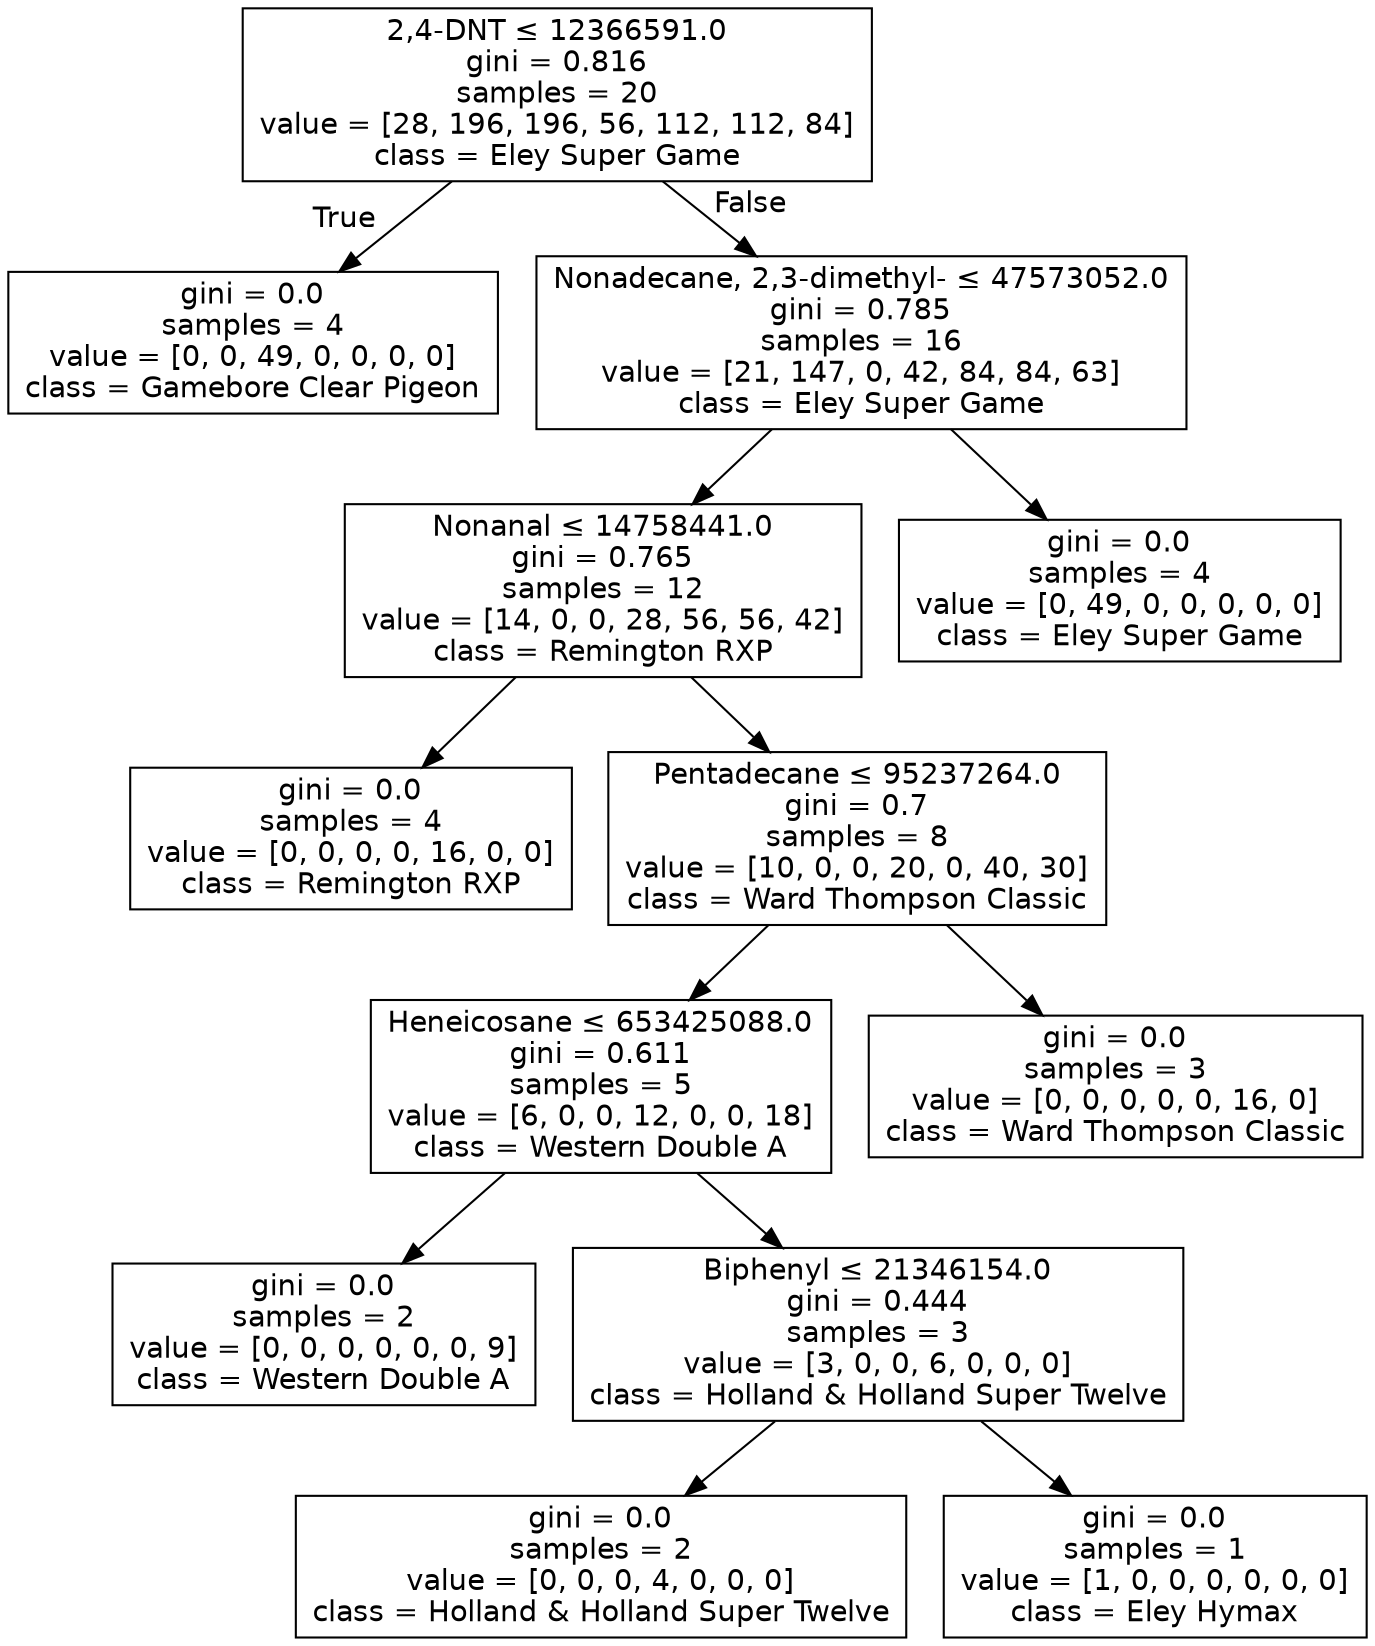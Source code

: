 digraph Tree {
node [shape=box, fontname="helvetica"] ;
edge [fontname="helvetica"] ;
0 [label=<2,4-DNT &le; 12366591.0<br/>gini = 0.816<br/>samples = 20<br/>value = [28, 196, 196, 56, 112, 112, 84]<br/>class = Eley Super Game>] ;
1 [label=<gini = 0.0<br/>samples = 4<br/>value = [0, 0, 49, 0, 0, 0, 0]<br/>class = Gamebore Clear Pigeon>] ;
0 -> 1 [labeldistance=2.5, labelangle=45, headlabel="True"] ;
2 [label=<Nonadecane, 2,3-dimethyl- &le; 47573052.0<br/>gini = 0.785<br/>samples = 16<br/>value = [21, 147, 0, 42, 84, 84, 63]<br/>class = Eley Super Game>] ;
0 -> 2 [labeldistance=2.5, labelangle=-45, headlabel="False"] ;
3 [label=<Nonanal &le; 14758441.0<br/>gini = 0.765<br/>samples = 12<br/>value = [14, 0, 0, 28, 56, 56, 42]<br/>class = Remington RXP>] ;
2 -> 3 ;
4 [label=<gini = 0.0<br/>samples = 4<br/>value = [0, 0, 0, 0, 16, 0, 0]<br/>class = Remington RXP>] ;
3 -> 4 ;
5 [label=<Pentadecane &le; 95237264.0<br/>gini = 0.7<br/>samples = 8<br/>value = [10, 0, 0, 20, 0, 40, 30]<br/>class = Ward Thompson Classic>] ;
3 -> 5 ;
6 [label=<Heneicosane &le; 653425088.0<br/>gini = 0.611<br/>samples = 5<br/>value = [6, 0, 0, 12, 0, 0, 18]<br/>class = Western Double A>] ;
5 -> 6 ;
7 [label=<gini = 0.0<br/>samples = 2<br/>value = [0, 0, 0, 0, 0, 0, 9]<br/>class = Western Double A>] ;
6 -> 7 ;
8 [label=<Biphenyl &le; 21346154.0<br/>gini = 0.444<br/>samples = 3<br/>value = [3, 0, 0, 6, 0, 0, 0]<br/>class = Holland &amp; Holland Super Twelve>] ;
6 -> 8 ;
9 [label=<gini = 0.0<br/>samples = 2<br/>value = [0, 0, 0, 4, 0, 0, 0]<br/>class = Holland &amp; Holland Super Twelve>] ;
8 -> 9 ;
10 [label=<gini = 0.0<br/>samples = 1<br/>value = [1, 0, 0, 0, 0, 0, 0]<br/>class = Eley Hymax>] ;
8 -> 10 ;
11 [label=<gini = 0.0<br/>samples = 3<br/>value = [0, 0, 0, 0, 0, 16, 0]<br/>class = Ward Thompson Classic>] ;
5 -> 11 ;
12 [label=<gini = 0.0<br/>samples = 4<br/>value = [0, 49, 0, 0, 0, 0, 0]<br/>class = Eley Super Game>] ;
2 -> 12 ;
}
